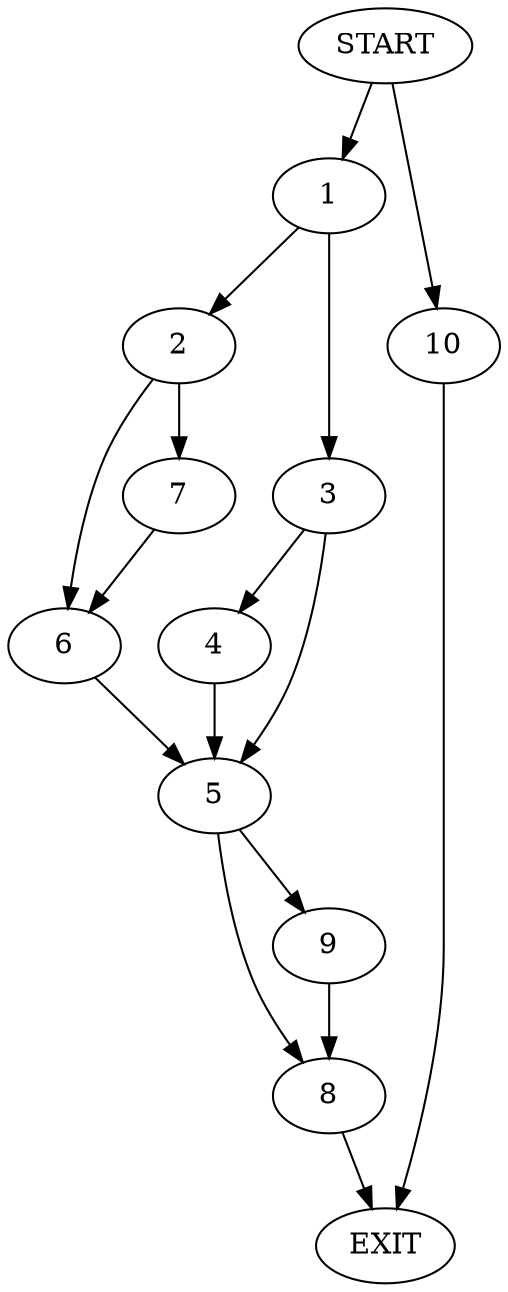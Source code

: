 digraph {
0 [label="START"]
11 [label="EXIT"]
0 -> 1
1 -> 2
1 -> 3
3 -> 4
3 -> 5
2 -> 6
2 -> 7
5 -> 8
5 -> 9
4 -> 5
6 -> 5
7 -> 6
0 -> 10
10 -> 11
8 -> 11
9 -> 8
}
